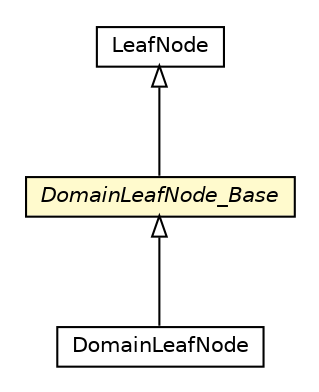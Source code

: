 #!/usr/local/bin/dot
#
# Class diagram 
# Generated by UMLGraph version 5.1 (http://www.umlgraph.org/)
#

digraph G {
	edge [fontname="Helvetica",fontsize=10,labelfontname="Helvetica",labelfontsize=10];
	node [fontname="Helvetica",fontsize=10,shape=plaintext];
	nodesep=0.25;
	ranksep=0.5;
	// pt.ist.fenixframework.adt.bplustree.LeafNode
	c74153 [label=<<table title="pt.ist.fenixframework.adt.bplustree.LeafNode" border="0" cellborder="1" cellspacing="0" cellpadding="2" port="p" href="./LeafNode.html">
		<tr><td><table border="0" cellspacing="0" cellpadding="1">
<tr><td align="center" balign="center"> LeafNode </td></tr>
		</table></td></tr>
		</table>>, fontname="Helvetica", fontcolor="black", fontsize=10.0];
	// pt.ist.fenixframework.adt.bplustree.DomainLeafNode_Base
	c74160 [label=<<table title="pt.ist.fenixframework.adt.bplustree.DomainLeafNode_Base" border="0" cellborder="1" cellspacing="0" cellpadding="2" port="p" bgcolor="lemonChiffon" href="./DomainLeafNode_Base.html">
		<tr><td><table border="0" cellspacing="0" cellpadding="1">
<tr><td align="center" balign="center"><font face="Helvetica-Oblique"> DomainLeafNode_Base </font></td></tr>
		</table></td></tr>
		</table>>, fontname="Helvetica", fontcolor="black", fontsize=10.0];
	// pt.ist.fenixframework.adt.bplustree.DomainLeafNode
	c74161 [label=<<table title="pt.ist.fenixframework.adt.bplustree.DomainLeafNode" border="0" cellborder="1" cellspacing="0" cellpadding="2" port="p" href="./DomainLeafNode.html">
		<tr><td><table border="0" cellspacing="0" cellpadding="1">
<tr><td align="center" balign="center"> DomainLeafNode </td></tr>
		</table></td></tr>
		</table>>, fontname="Helvetica", fontcolor="black", fontsize=10.0];
	//pt.ist.fenixframework.adt.bplustree.DomainLeafNode_Base extends pt.ist.fenixframework.adt.bplustree.LeafNode
	c74153:p -> c74160:p [dir=back,arrowtail=empty];
	//pt.ist.fenixframework.adt.bplustree.DomainLeafNode extends pt.ist.fenixframework.adt.bplustree.DomainLeafNode_Base
	c74160:p -> c74161:p [dir=back,arrowtail=empty];
}

